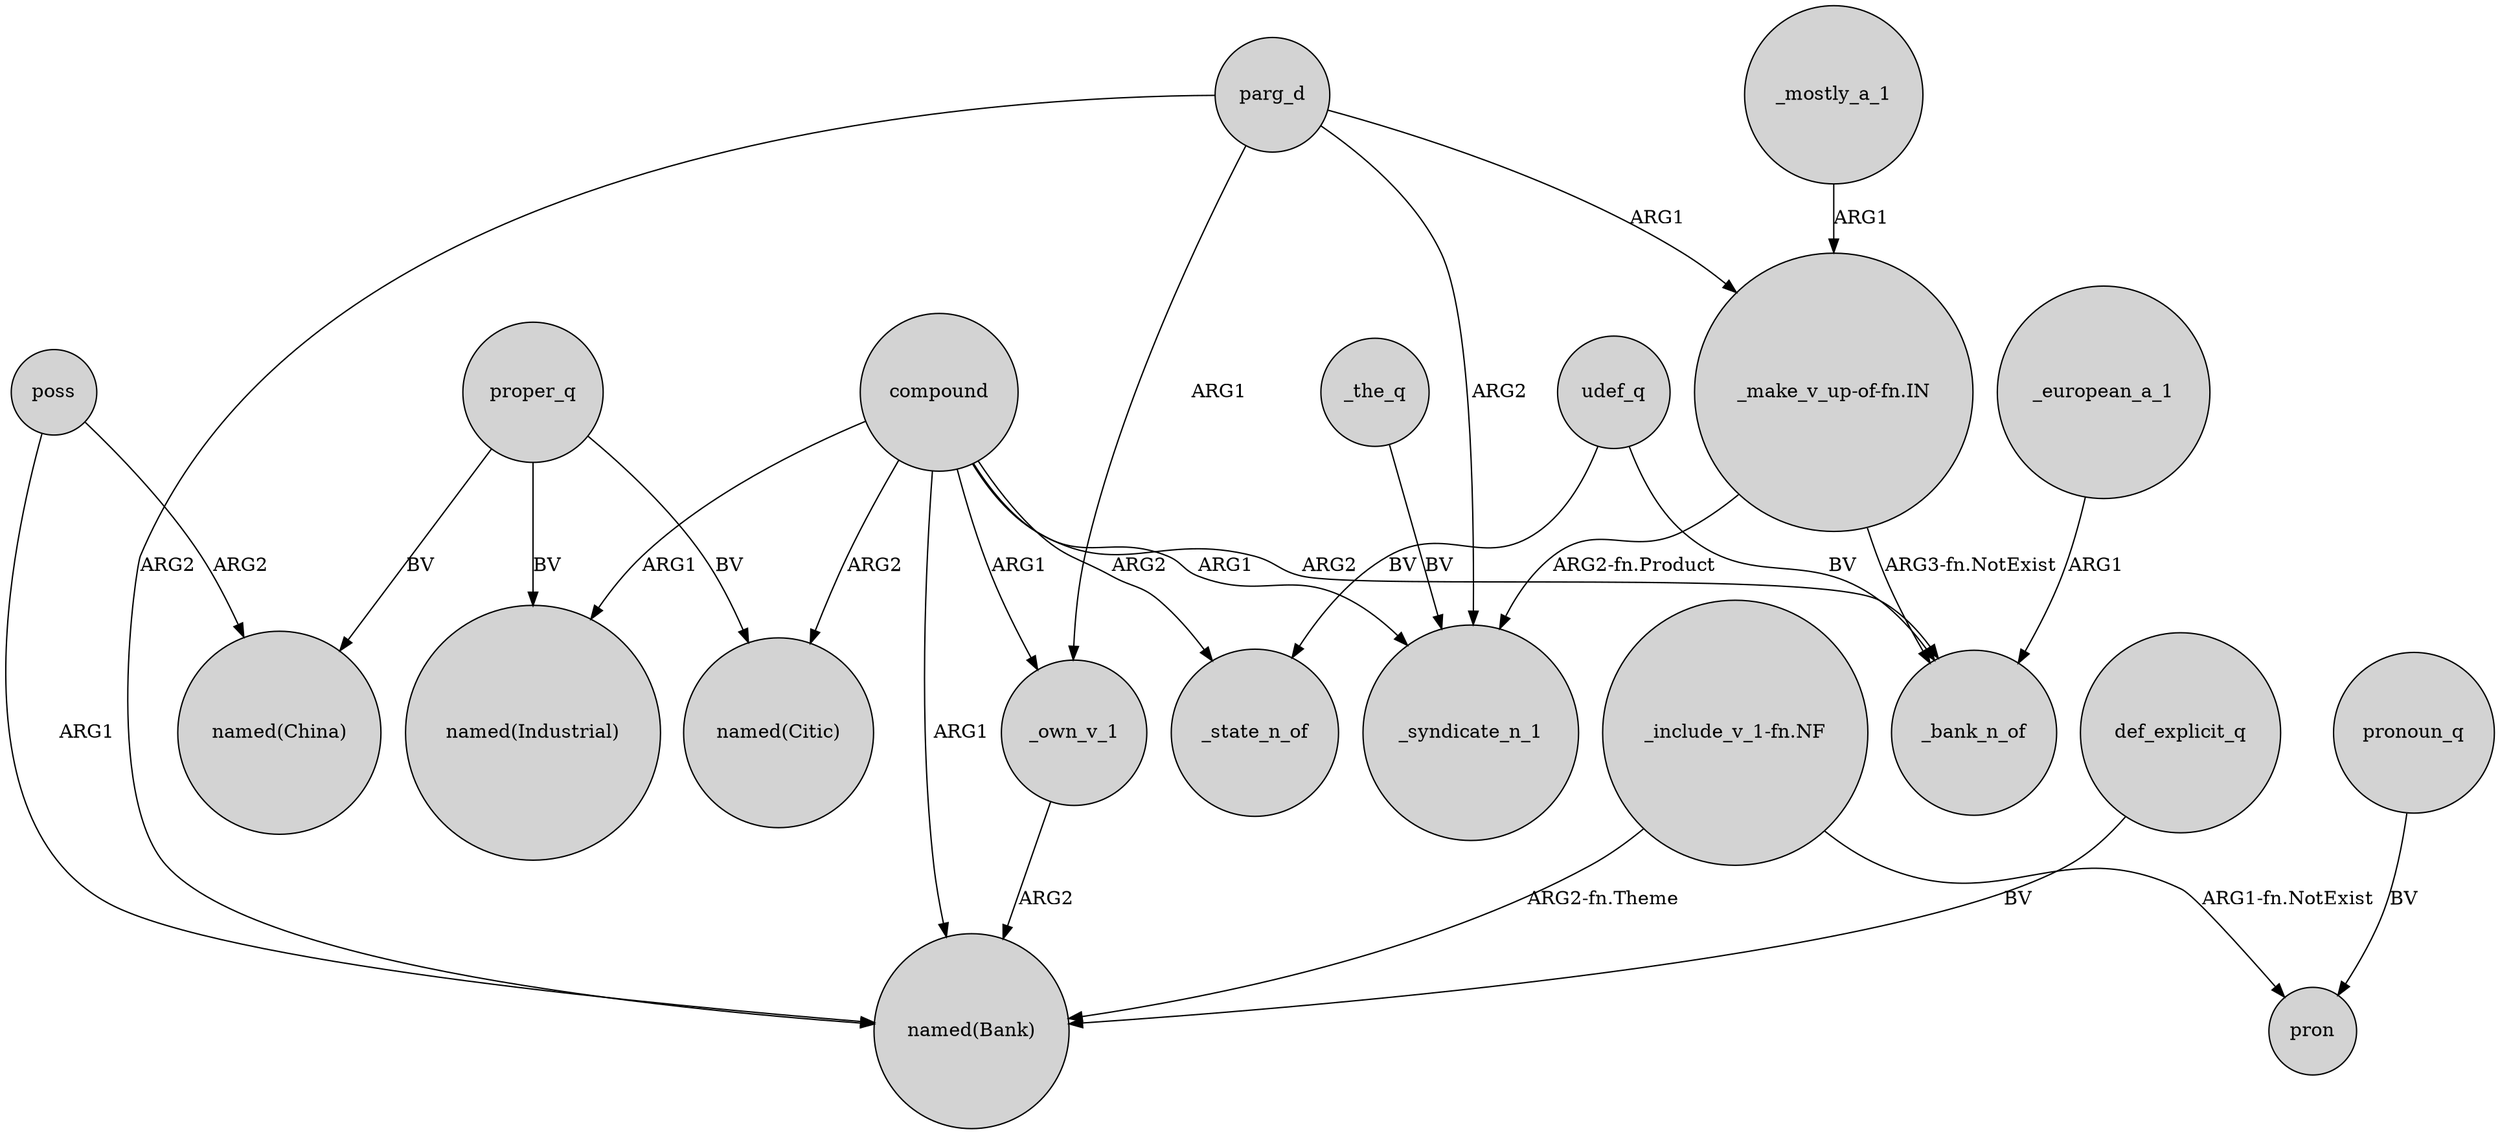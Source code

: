 digraph {
	node [shape=circle style=filled]
	compound -> "named(Industrial)" [label=ARG1]
	compound -> _bank_n_of [label=ARG2]
	parg_d -> "named(Bank)" [label=ARG2]
	parg_d -> _own_v_1 [label=ARG1]
	udef_q -> _state_n_of [label=BV]
	"_include_v_1-fn.NF" -> "named(Bank)" [label="ARG2-fn.Theme"]
	compound -> _state_n_of [label=ARG2]
	compound -> _own_v_1 [label=ARG1]
	poss -> "named(China)" [label=ARG2]
	parg_d -> _syndicate_n_1 [label=ARG2]
	pronoun_q -> pron [label=BV]
	proper_q -> "named(Citic)" [label=BV]
	proper_q -> "named(Industrial)" [label=BV]
	compound -> "named(Citic)" [label=ARG2]
	"_make_v_up-of-fn.IN" -> _syndicate_n_1 [label="ARG2-fn.Product"]
	"_include_v_1-fn.NF" -> pron [label="ARG1-fn.NotExist"]
	_european_a_1 -> _bank_n_of [label=ARG1]
	proper_q -> "named(China)" [label=BV]
	parg_d -> "_make_v_up-of-fn.IN" [label=ARG1]
	_mostly_a_1 -> "_make_v_up-of-fn.IN" [label=ARG1]
	"_make_v_up-of-fn.IN" -> _bank_n_of [label="ARG3-fn.NotExist"]
	def_explicit_q -> "named(Bank)" [label=BV]
	poss -> "named(Bank)" [label=ARG1]
	compound -> "named(Bank)" [label=ARG1]
	compound -> _syndicate_n_1 [label=ARG1]
	_own_v_1 -> "named(Bank)" [label=ARG2]
	_the_q -> _syndicate_n_1 [label=BV]
	udef_q -> _bank_n_of [label=BV]
}
